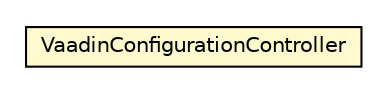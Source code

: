 #!/usr/local/bin/dot
#
# Class diagram 
# Generated by UMLGraph version R5_6-24-gf6e263 (http://www.umlgraph.org/)
#

digraph G {
	edge [fontname="Helvetica",fontsize=10,labelfontname="Helvetica",labelfontsize=10];
	node [fontname="Helvetica",fontsize=10,shape=plaintext];
	nodesep=0.25;
	ranksep=0.5;
	// org.universAAL.ucc.configuration.controller.VaadinConfigurationController
	c111134 [label=<<table title="org.universAAL.ucc.configuration.controller.VaadinConfigurationController" border="0" cellborder="1" cellspacing="0" cellpadding="2" port="p" bgcolor="lemonChiffon" href="./VaadinConfigurationController.html">
		<tr><td><table border="0" cellspacing="0" cellpadding="1">
<tr><td align="center" balign="center"> VaadinConfigurationController </td></tr>
		</table></td></tr>
		</table>>, URL="./VaadinConfigurationController.html", fontname="Helvetica", fontcolor="black", fontsize=10.0];
}

